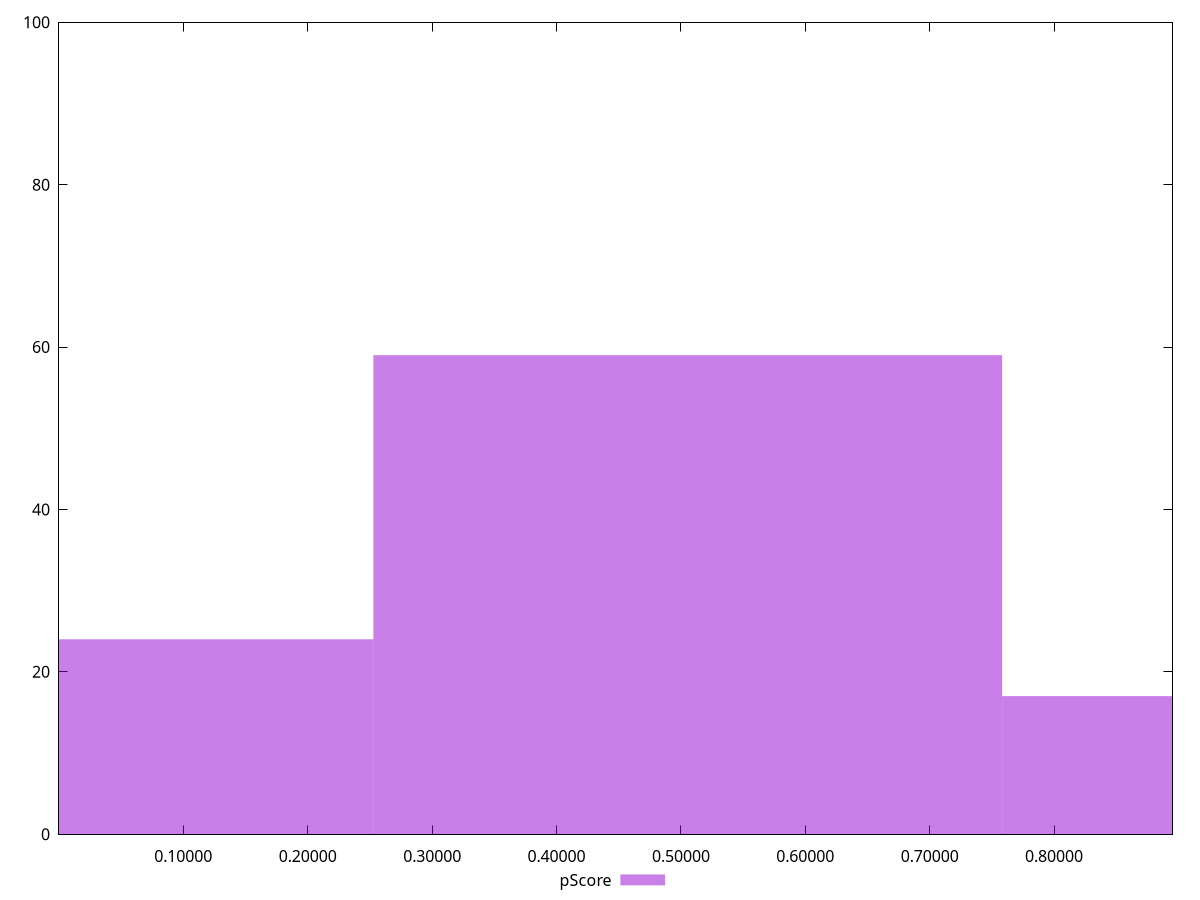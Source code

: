 reset

$pScore <<EOF
0 24
0.5054955429770162 59
1.0109910859540323 17
EOF

set key outside below
set boxwidth 0.5054955429770162
set xrange [0.000013375143723293181:0.8951995264053616]
set yrange [0:100]
set trange [0:100]
set style fill transparent solid 0.5 noborder
set terminal svg size 640, 490 enhanced background rgb 'white'
set output "reprap/estimated-input-latency/samples/pages/pScore/histogram.svg"

plot $pScore title "pScore" with boxes

reset
